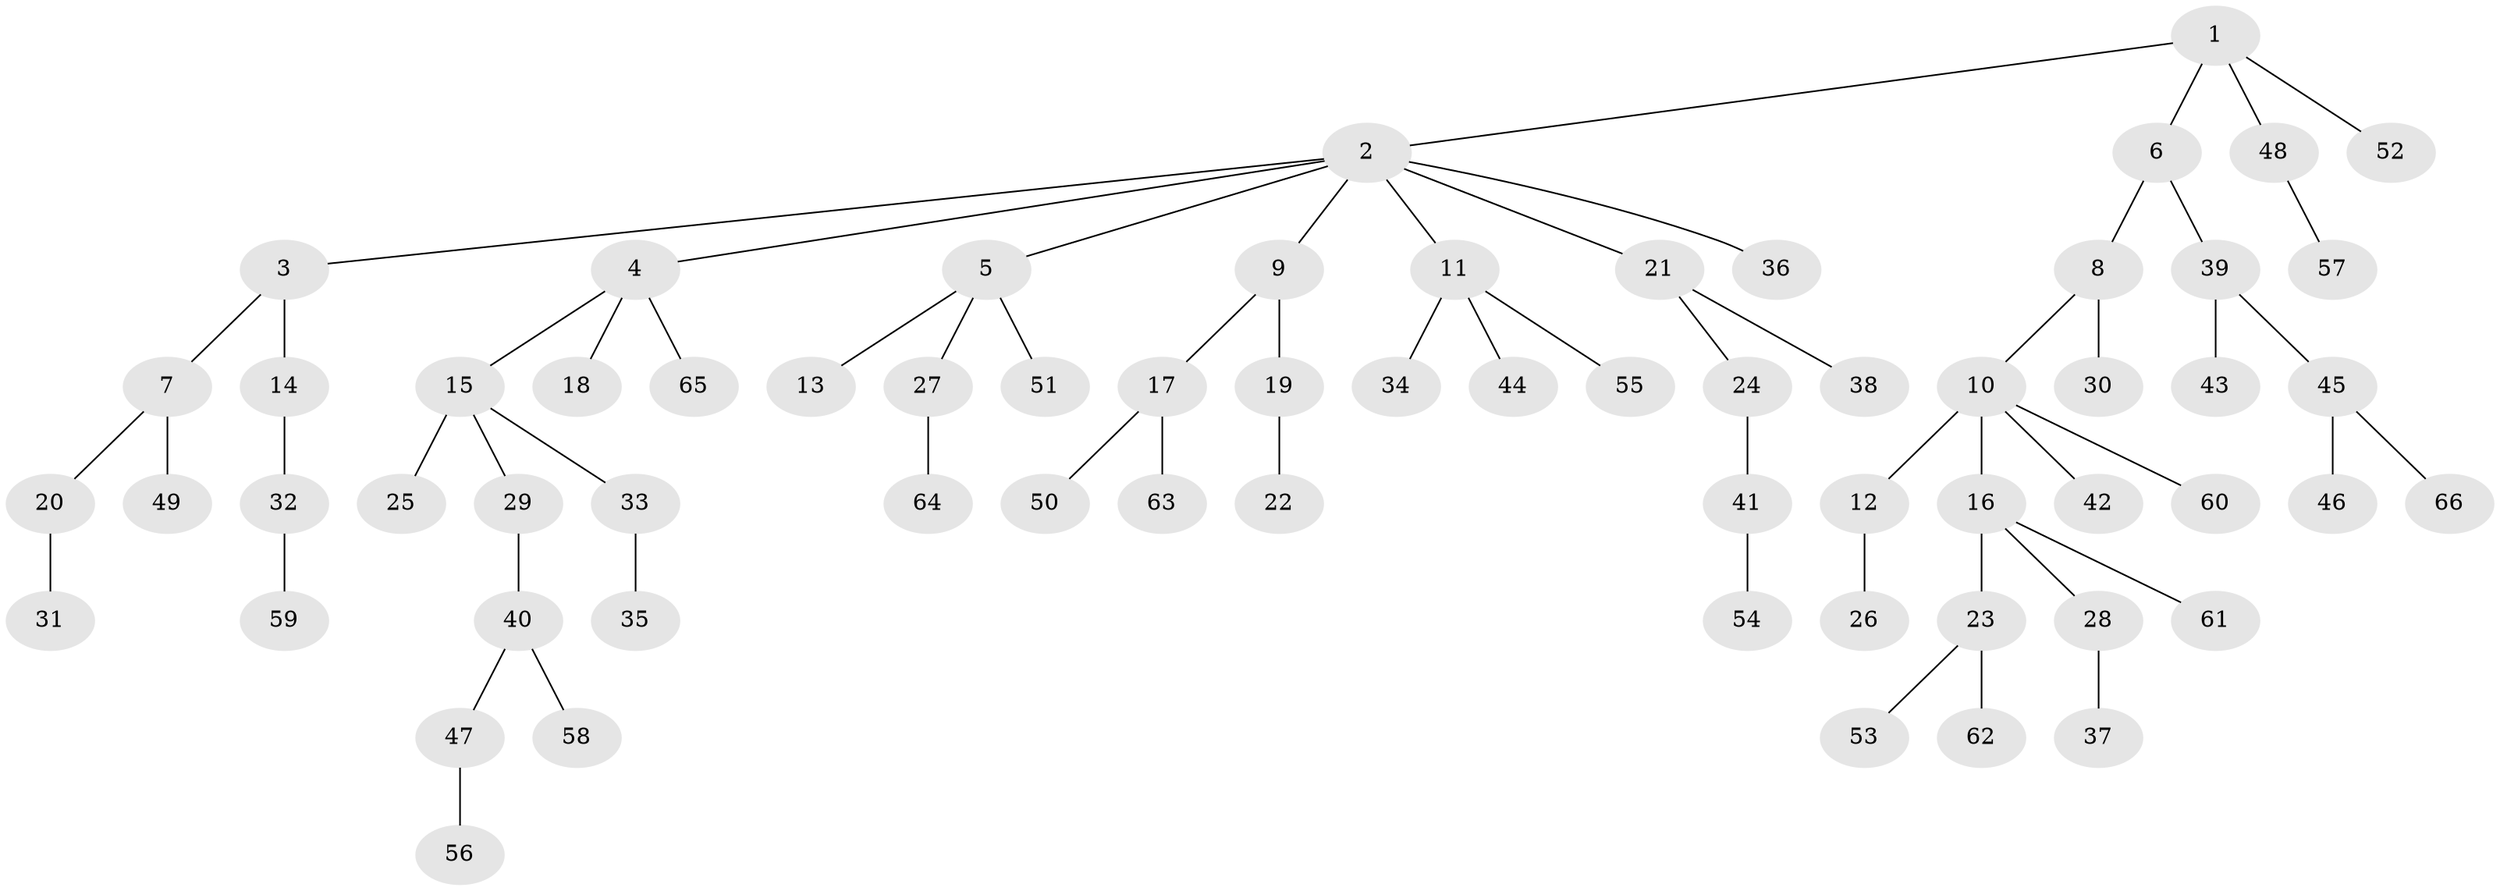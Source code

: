 // coarse degree distribution, {1: 0.8421052631578947, 2: 0.10526315789473684, 16: 0.05263157894736842}
// Generated by graph-tools (version 1.1) at 2025/56/03/04/25 21:56:14]
// undirected, 66 vertices, 65 edges
graph export_dot {
graph [start="1"]
  node [color=gray90,style=filled];
  1;
  2;
  3;
  4;
  5;
  6;
  7;
  8;
  9;
  10;
  11;
  12;
  13;
  14;
  15;
  16;
  17;
  18;
  19;
  20;
  21;
  22;
  23;
  24;
  25;
  26;
  27;
  28;
  29;
  30;
  31;
  32;
  33;
  34;
  35;
  36;
  37;
  38;
  39;
  40;
  41;
  42;
  43;
  44;
  45;
  46;
  47;
  48;
  49;
  50;
  51;
  52;
  53;
  54;
  55;
  56;
  57;
  58;
  59;
  60;
  61;
  62;
  63;
  64;
  65;
  66;
  1 -- 2;
  1 -- 6;
  1 -- 48;
  1 -- 52;
  2 -- 3;
  2 -- 4;
  2 -- 5;
  2 -- 9;
  2 -- 11;
  2 -- 21;
  2 -- 36;
  3 -- 7;
  3 -- 14;
  4 -- 15;
  4 -- 18;
  4 -- 65;
  5 -- 13;
  5 -- 27;
  5 -- 51;
  6 -- 8;
  6 -- 39;
  7 -- 20;
  7 -- 49;
  8 -- 10;
  8 -- 30;
  9 -- 17;
  9 -- 19;
  10 -- 12;
  10 -- 16;
  10 -- 42;
  10 -- 60;
  11 -- 34;
  11 -- 44;
  11 -- 55;
  12 -- 26;
  14 -- 32;
  15 -- 25;
  15 -- 29;
  15 -- 33;
  16 -- 23;
  16 -- 28;
  16 -- 61;
  17 -- 50;
  17 -- 63;
  19 -- 22;
  20 -- 31;
  21 -- 24;
  21 -- 38;
  23 -- 53;
  23 -- 62;
  24 -- 41;
  27 -- 64;
  28 -- 37;
  29 -- 40;
  32 -- 59;
  33 -- 35;
  39 -- 43;
  39 -- 45;
  40 -- 47;
  40 -- 58;
  41 -- 54;
  45 -- 46;
  45 -- 66;
  47 -- 56;
  48 -- 57;
}
